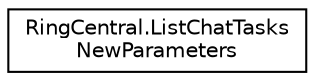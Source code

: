 digraph "Graphical Class Hierarchy"
{
 // LATEX_PDF_SIZE
  edge [fontname="Helvetica",fontsize="10",labelfontname="Helvetica",labelfontsize="10"];
  node [fontname="Helvetica",fontsize="10",shape=record];
  rankdir="LR";
  Node0 [label="RingCentral.ListChatTasks\lNewParameters",height=0.2,width=0.4,color="black", fillcolor="white", style="filled",URL="$classRingCentral_1_1ListChatTasksNewParameters.html",tooltip="Query parameters for operation listChatTasksNew"];
}
